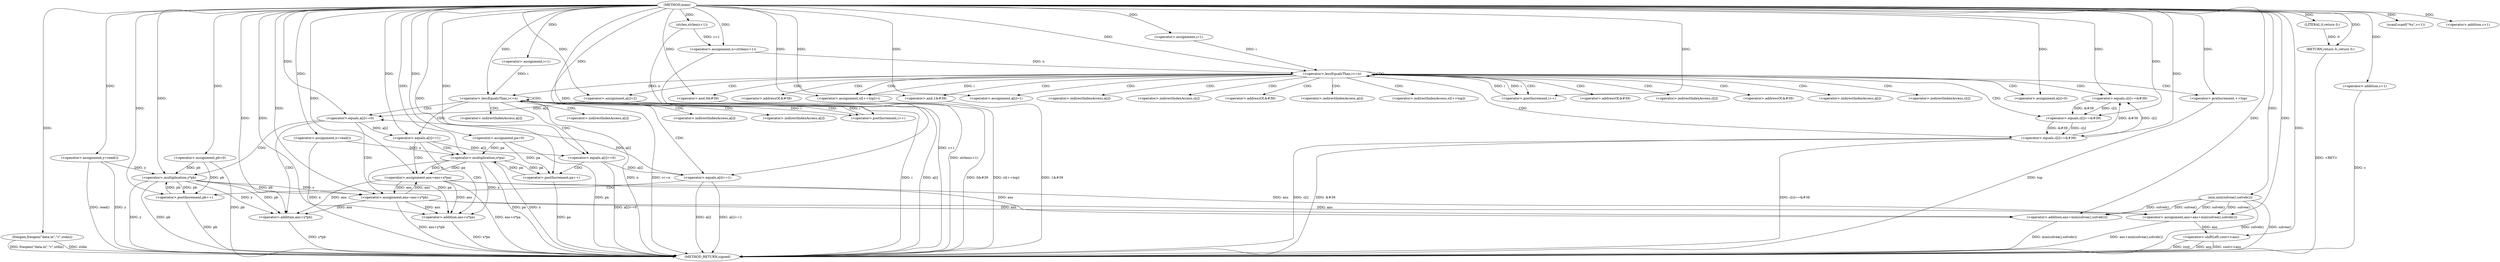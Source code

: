 digraph "main" {  
"1000884" [label = "(METHOD,main)" ]
"1001041" [label = "(METHOD_RETURN,signed)" ]
"1000886" [label = "(freopen,freopen(\"data.in\",\"r\",stdin))" ]
"1000890" [label = "(scanf,scanf(\"%s\",c+1))" ]
"1000895" [label = "(<operator>.assignment,x=read())" ]
"1000898" [label = "(<operator>.assignment,y=read())" ]
"1000901" [label = "(<operator>.assignment,n=strlen(c+1))" ]
"1000967" [label = "(<operator>.assignment,pa=0)" ]
"1000971" [label = "(<operator>.assignment,pb=0)" ]
"1001029" [label = "(<operator>.assignment,ans=ans+min(solvea(),solveb()))" ]
"1001036" [label = "(<operator>.shiftLeft,cout<<ans)" ]
"1001039" [label = "(RETURN,return 0;,return 0;)" ]
"1000909" [label = "(<operator>.assignment,i=1)" ]
"1000912" [label = "(<operator>.lessEqualsThan,i<=n)" ]
"1000915" [label = "(<operator>.postIncrement,i++)" ]
"1000976" [label = "(<operator>.assignment,i=1)" ]
"1000979" [label = "(<operator>.lessEqualsThan,i<=n)" ]
"1000982" [label = "(<operator>.postIncrement,i++)" ]
"1001040" [label = "(LITERAL,0,return 0;)" ]
"1000892" [label = "(<operator>.addition,c+1)" ]
"1000903" [label = "(strlen,strlen(c+1))" ]
"1000918" [label = "(<operator>.equals,c[i]==&#39)" ]
"1000924" [label = "(<operator>.and,0&#39)" ]
"1000927" [label = "(<operator>.assignment,a[i]=0)" ]
"1000932" [label = "(<operator>.equals,c[i]==&#39)" ]
"1000938" [label = "(<operator>.and,1&#39)" ]
"1000941" [label = "(<operator>.assignment,a[i]=1)" ]
"1000946" [label = "(<operator>.equals,c[i]==&#39)" ]
"1001031" [label = "(<operator>.addition,ans+min(solvea(),solveb()))" ]
"1000904" [label = "(<operator>.addition,c+1)" ]
"1000955" [label = "(<operator>.assignment,a[i]=2)" ]
"1000960" [label = "(<operator>.assignment,st[++top]=i)" ]
"1000986" [label = "(<operator>.equals,a[i]==0)" ]
"1001000" [label = "(<operator>.equals,a[i]==1)" ]
"1001014" [label = "(<operator>.equals,a[i]==0)" ]
"1001019" [label = "(<operator>.postIncrement,pa++)" ]
"1001022" [label = "(<operator>.equals,a[i]==1)" ]
"1001027" [label = "(<operator>.postIncrement,pb++)" ]
"1001033" [label = "(min,min(solvea(),solveb()))" ]
"1000992" [label = "(<operator>.assignment,ans=ans+y*pb)" ]
"1001006" [label = "(<operator>.assignment,ans=ans+x*pa)" ]
"1000963" [label = "(<operator>.preIncrement,++top)" ]
"1000994" [label = "(<operator>.addition,ans+y*pb)" ]
"1001008" [label = "(<operator>.addition,ans+x*pa)" ]
"1000996" [label = "(<operator>.multiplication,y*pb)" ]
"1001010" [label = "(<operator>.multiplication,x*pa)" ]
"1000952" [label = "(<operator>.addressOf,&#39)" ]
"1000919" [label = "(<operator>.indirectIndexAccess,c[i])" ]
"1000922" [label = "(<operator>.addressOf,&#39)" ]
"1000928" [label = "(<operator>.indirectIndexAccess,a[i])" ]
"1000933" [label = "(<operator>.indirectIndexAccess,c[i])" ]
"1000936" [label = "(<operator>.addressOf,&#39)" ]
"1000942" [label = "(<operator>.indirectIndexAccess,a[i])" ]
"1000947" [label = "(<operator>.indirectIndexAccess,c[i])" ]
"1000950" [label = "(<operator>.addressOf,&#39)" ]
"1000956" [label = "(<operator>.indirectIndexAccess,a[i])" ]
"1000961" [label = "(<operator>.indirectIndexAccess,st[++top])" ]
"1000987" [label = "(<operator>.indirectIndexAccess,a[i])" ]
"1001001" [label = "(<operator>.indirectIndexAccess,a[i])" ]
"1001015" [label = "(<operator>.indirectIndexAccess,a[i])" ]
"1001023" [label = "(<operator>.indirectIndexAccess,a[i])" ]
  "1001039" -> "1001041"  [ label = "DDG: <RET>"] 
  "1000886" -> "1001041"  [ label = "DDG: freopen(\"data.in\",\"r\",stdin)"] 
  "1000895" -> "1001041"  [ label = "DDG: x"] 
  "1000898" -> "1001041"  [ label = "DDG: y"] 
  "1000898" -> "1001041"  [ label = "DDG: read()"] 
  "1000904" -> "1001041"  [ label = "DDG: c"] 
  "1000903" -> "1001041"  [ label = "DDG: c+1"] 
  "1000901" -> "1001041"  [ label = "DDG: strlen(c+1)"] 
  "1000967" -> "1001041"  [ label = "DDG: pa"] 
  "1000971" -> "1001041"  [ label = "DDG: pb"] 
  "1000979" -> "1001041"  [ label = "DDG: i"] 
  "1000979" -> "1001041"  [ label = "DDG: n"] 
  "1000979" -> "1001041"  [ label = "DDG: i<=n"] 
  "1001033" -> "1001041"  [ label = "DDG: solvea()"] 
  "1001033" -> "1001041"  [ label = "DDG: solveb()"] 
  "1001031" -> "1001041"  [ label = "DDG: min(solvea(),solveb())"] 
  "1001029" -> "1001041"  [ label = "DDG: ans+min(solvea(),solveb())"] 
  "1001036" -> "1001041"  [ label = "DDG: ans"] 
  "1001036" -> "1001041"  [ label = "DDG: cout<<ans"] 
  "1000996" -> "1001041"  [ label = "DDG: y"] 
  "1000996" -> "1001041"  [ label = "DDG: pb"] 
  "1000994" -> "1001041"  [ label = "DDG: y*pb"] 
  "1000992" -> "1001041"  [ label = "DDG: ans+y*pb"] 
  "1001010" -> "1001041"  [ label = "DDG: x"] 
  "1001010" -> "1001041"  [ label = "DDG: pa"] 
  "1001008" -> "1001041"  [ label = "DDG: x*pa"] 
  "1001006" -> "1001041"  [ label = "DDG: ans+x*pa"] 
  "1001014" -> "1001041"  [ label = "DDG: a[i]==0"] 
  "1001019" -> "1001041"  [ label = "DDG: pa"] 
  "1001022" -> "1001041"  [ label = "DDG: a[i]"] 
  "1001022" -> "1001041"  [ label = "DDG: a[i]==1"] 
  "1001027" -> "1001041"  [ label = "DDG: pb"] 
  "1000924" -> "1001041"  [ label = "DDG: 0&#39"] 
  "1000938" -> "1001041"  [ label = "DDG: 1&#39"] 
  "1000946" -> "1001041"  [ label = "DDG: c[i]"] 
  "1000946" -> "1001041"  [ label = "DDG: &#39"] 
  "1000946" -> "1001041"  [ label = "DDG: c[i]==&#39"] 
  "1000955" -> "1001041"  [ label = "DDG: a[i]"] 
  "1000960" -> "1001041"  [ label = "DDG: st[++top]"] 
  "1001036" -> "1001041"  [ label = "DDG: cout"] 
  "1000963" -> "1001041"  [ label = "DDG: top"] 
  "1000886" -> "1001041"  [ label = "DDG: stdin"] 
  "1000884" -> "1000890"  [ label = "DDG: "] 
  "1000884" -> "1000895"  [ label = "DDG: "] 
  "1000884" -> "1000898"  [ label = "DDG: "] 
  "1000903" -> "1000901"  [ label = "DDG: c+1"] 
  "1000884" -> "1000967"  [ label = "DDG: "] 
  "1000884" -> "1000971"  [ label = "DDG: "] 
  "1001033" -> "1001029"  [ label = "DDG: solveb()"] 
  "1001033" -> "1001029"  [ label = "DDG: solvea()"] 
  "1000992" -> "1001029"  [ label = "DDG: ans"] 
  "1001006" -> "1001029"  [ label = "DDG: ans"] 
  "1000884" -> "1001029"  [ label = "DDG: "] 
  "1001040" -> "1001039"  [ label = "DDG: 0"] 
  "1000884" -> "1001039"  [ label = "DDG: "] 
  "1000884" -> "1000886"  [ label = "DDG: "] 
  "1000884" -> "1000901"  [ label = "DDG: "] 
  "1000884" -> "1000909"  [ label = "DDG: "] 
  "1000884" -> "1000976"  [ label = "DDG: "] 
  "1000884" -> "1001036"  [ label = "DDG: "] 
  "1001029" -> "1001036"  [ label = "DDG: ans"] 
  "1000884" -> "1001040"  [ label = "DDG: "] 
  "1000884" -> "1000892"  [ label = "DDG: "] 
  "1000884" -> "1000903"  [ label = "DDG: "] 
  "1000909" -> "1000912"  [ label = "DDG: i"] 
  "1000915" -> "1000912"  [ label = "DDG: i"] 
  "1000884" -> "1000912"  [ label = "DDG: "] 
  "1000901" -> "1000912"  [ label = "DDG: n"] 
  "1000884" -> "1000915"  [ label = "DDG: "] 
  "1000912" -> "1000915"  [ label = "DDG: i"] 
  "1000884" -> "1000927"  [ label = "DDG: "] 
  "1000884" -> "1000941"  [ label = "DDG: "] 
  "1000976" -> "1000979"  [ label = "DDG: i"] 
  "1000982" -> "1000979"  [ label = "DDG: i"] 
  "1000884" -> "1000979"  [ label = "DDG: "] 
  "1000912" -> "1000979"  [ label = "DDG: n"] 
  "1000979" -> "1000982"  [ label = "DDG: i"] 
  "1000884" -> "1000982"  [ label = "DDG: "] 
  "1000992" -> "1001031"  [ label = "DDG: ans"] 
  "1001006" -> "1001031"  [ label = "DDG: ans"] 
  "1000884" -> "1001031"  [ label = "DDG: "] 
  "1001033" -> "1001031"  [ label = "DDG: solveb()"] 
  "1001033" -> "1001031"  [ label = "DDG: solvea()"] 
  "1000884" -> "1000904"  [ label = "DDG: "] 
  "1000946" -> "1000918"  [ label = "DDG: c[i]"] 
  "1000884" -> "1000918"  [ label = "DDG: "] 
  "1000946" -> "1000918"  [ label = "DDG: &#39"] 
  "1000884" -> "1000924"  [ label = "DDG: "] 
  "1000918" -> "1000932"  [ label = "DDG: c[i]"] 
  "1000884" -> "1000932"  [ label = "DDG: "] 
  "1000918" -> "1000932"  [ label = "DDG: &#39"] 
  "1000884" -> "1000938"  [ label = "DDG: "] 
  "1000932" -> "1000946"  [ label = "DDG: c[i]"] 
  "1000884" -> "1000946"  [ label = "DDG: "] 
  "1000932" -> "1000946"  [ label = "DDG: &#39"] 
  "1000884" -> "1000955"  [ label = "DDG: "] 
  "1000912" -> "1000960"  [ label = "DDG: i"] 
  "1000884" -> "1000960"  [ label = "DDG: "] 
  "1000884" -> "1001033"  [ label = "DDG: "] 
  "1001022" -> "1000986"  [ label = "DDG: a[i]"] 
  "1000955" -> "1000986"  [ label = "DDG: a[i]"] 
  "1000884" -> "1000986"  [ label = "DDG: "] 
  "1001006" -> "1000992"  [ label = "DDG: ans"] 
  "1000884" -> "1000992"  [ label = "DDG: "] 
  "1000996" -> "1000992"  [ label = "DDG: pb"] 
  "1000996" -> "1000992"  [ label = "DDG: y"] 
  "1000986" -> "1001000"  [ label = "DDG: a[i]"] 
  "1000884" -> "1001000"  [ label = "DDG: "] 
  "1000992" -> "1001006"  [ label = "DDG: ans"] 
  "1000884" -> "1001006"  [ label = "DDG: "] 
  "1001010" -> "1001006"  [ label = "DDG: pa"] 
  "1001010" -> "1001006"  [ label = "DDG: x"] 
  "1001000" -> "1001014"  [ label = "DDG: a[i]"] 
  "1000884" -> "1001014"  [ label = "DDG: "] 
  "1000967" -> "1001019"  [ label = "DDG: pa"] 
  "1001010" -> "1001019"  [ label = "DDG: pa"] 
  "1000884" -> "1001019"  [ label = "DDG: "] 
  "1001014" -> "1001022"  [ label = "DDG: a[i]"] 
  "1000884" -> "1001022"  [ label = "DDG: "] 
  "1000971" -> "1001027"  [ label = "DDG: pb"] 
  "1000996" -> "1001027"  [ label = "DDG: pb"] 
  "1000884" -> "1001027"  [ label = "DDG: "] 
  "1000884" -> "1000963"  [ label = "DDG: "] 
  "1000992" -> "1000994"  [ label = "DDG: ans"] 
  "1001006" -> "1000994"  [ label = "DDG: ans"] 
  "1000884" -> "1000994"  [ label = "DDG: "] 
  "1000996" -> "1000994"  [ label = "DDG: pb"] 
  "1000996" -> "1000994"  [ label = "DDG: y"] 
  "1000992" -> "1001008"  [ label = "DDG: ans"] 
  "1001006" -> "1001008"  [ label = "DDG: ans"] 
  "1000884" -> "1001008"  [ label = "DDG: "] 
  "1001010" -> "1001008"  [ label = "DDG: pa"] 
  "1001010" -> "1001008"  [ label = "DDG: x"] 
  "1000898" -> "1000996"  [ label = "DDG: y"] 
  "1000884" -> "1000996"  [ label = "DDG: "] 
  "1000971" -> "1000996"  [ label = "DDG: pb"] 
  "1001027" -> "1000996"  [ label = "DDG: pb"] 
  "1000895" -> "1001010"  [ label = "DDG: x"] 
  "1000884" -> "1001010"  [ label = "DDG: "] 
  "1000967" -> "1001010"  [ label = "DDG: pa"] 
  "1001019" -> "1001010"  [ label = "DDG: pa"] 
  "1000912" -> "1000927"  [ label = "CDG: "] 
  "1000912" -> "1000963"  [ label = "CDG: "] 
  "1000912" -> "1000933"  [ label = "CDG: "] 
  "1000912" -> "1000952"  [ label = "CDG: "] 
  "1000912" -> "1000941"  [ label = "CDG: "] 
  "1000912" -> "1000956"  [ label = "CDG: "] 
  "1000912" -> "1000961"  [ label = "CDG: "] 
  "1000912" -> "1000915"  [ label = "CDG: "] 
  "1000912" -> "1000922"  [ label = "CDG: "] 
  "1000912" -> "1000947"  [ label = "CDG: "] 
  "1000912" -> "1000955"  [ label = "CDG: "] 
  "1000912" -> "1000919"  [ label = "CDG: "] 
  "1000912" -> "1000932"  [ label = "CDG: "] 
  "1000912" -> "1000928"  [ label = "CDG: "] 
  "1000912" -> "1000938"  [ label = "CDG: "] 
  "1000912" -> "1000936"  [ label = "CDG: "] 
  "1000912" -> "1000912"  [ label = "CDG: "] 
  "1000912" -> "1000942"  [ label = "CDG: "] 
  "1000912" -> "1000960"  [ label = "CDG: "] 
  "1000912" -> "1000946"  [ label = "CDG: "] 
  "1000912" -> "1000918"  [ label = "CDG: "] 
  "1000912" -> "1000924"  [ label = "CDG: "] 
  "1000912" -> "1000950"  [ label = "CDG: "] 
  "1000979" -> "1001000"  [ label = "CDG: "] 
  "1000979" -> "1001022"  [ label = "CDG: "] 
  "1000979" -> "1000987"  [ label = "CDG: "] 
  "1000979" -> "1000979"  [ label = "CDG: "] 
  "1000979" -> "1000986"  [ label = "CDG: "] 
  "1000979" -> "1001023"  [ label = "CDG: "] 
  "1000979" -> "1001014"  [ label = "CDG: "] 
  "1000979" -> "1000982"  [ label = "CDG: "] 
  "1000979" -> "1001001"  [ label = "CDG: "] 
  "1000979" -> "1001015"  [ label = "CDG: "] 
  "1000986" -> "1000992"  [ label = "CDG: "] 
  "1000986" -> "1000996"  [ label = "CDG: "] 
  "1000986" -> "1000994"  [ label = "CDG: "] 
  "1001000" -> "1001010"  [ label = "CDG: "] 
  "1001000" -> "1001008"  [ label = "CDG: "] 
  "1001000" -> "1001006"  [ label = "CDG: "] 
  "1001014" -> "1001019"  [ label = "CDG: "] 
  "1001022" -> "1001027"  [ label = "CDG: "] 
}
